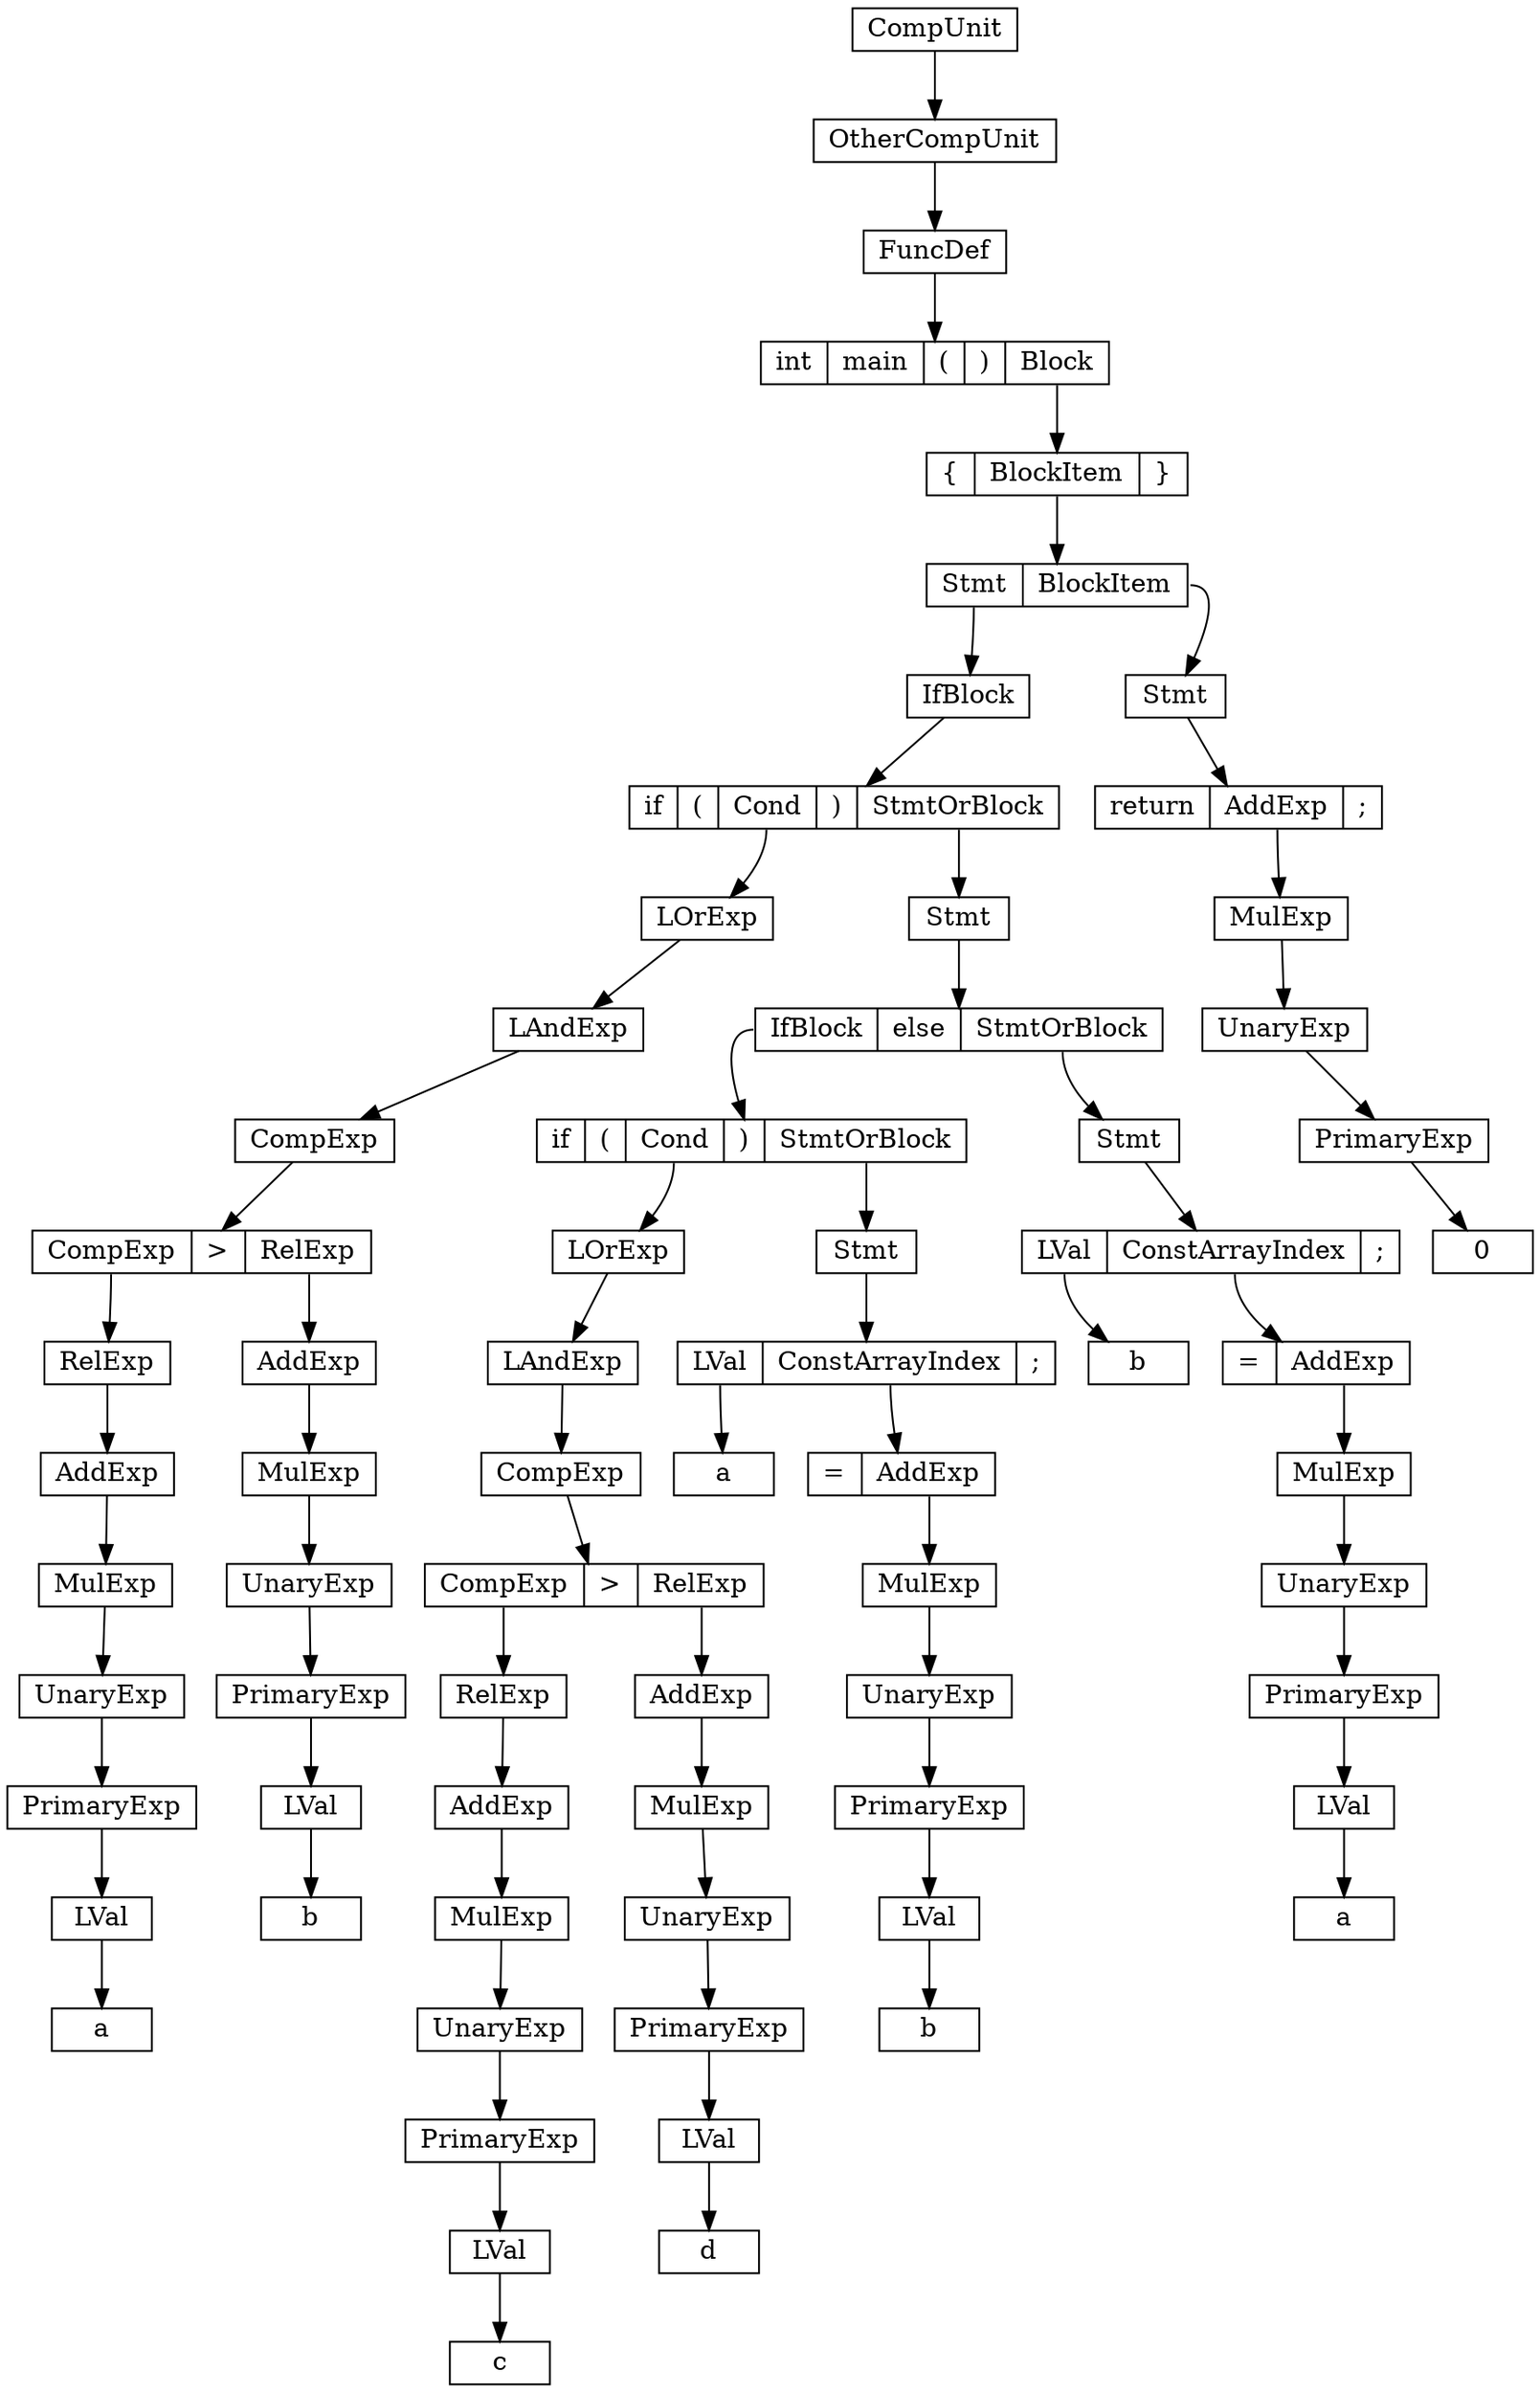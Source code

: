 digraph " "{
node [shape = record,height=.1]
node0[label = "<f0> CompUnit"];
node1[label = "<f0> OtherCompUnit"];
"node0":f0->"node1";
node2[label = "<f0> FuncDef"];
"node1":f0->"node2";
node3[label = "<f0> int|<f1> main|<f2> \(|<f3> \)|<f4> Block"];
"node2":f0->"node3";
node4[label = "<f0> \{|<f1> BlockItem|<f2> \}"];
"node3":f4->"node4";
node5[label = "<f0> Stmt|<f1> BlockItem"];
"node4":f1->"node5";
node6[label = "<f0> Stmt"];
"node5":f1->"node6";
node7[label = "<f0> return|<f1> AddExp|<f2> \;"];
"node6":f0->"node7";
node8[label = "<f0> MulExp"];
"node7":f1->"node8";
node9[label = "<f0> UnaryExp"];
"node8":f0->"node9";
node10[label = "<f0> PrimaryExp"];
"node9":f0->"node10";
node11[label = "<f0> 0"];
"node10":f0->"node11";
node12[label = "<f0> IfBlock"];
"node5":f0->"node12";
node13[label = "<f0> if|<f1> \(|<f2> Cond|<f3> \)|<f4> StmtOrBlock"];
"node12":f0->"node13";
node14[label = "<f0> Stmt"];
"node13":f4->"node14";
node15[label = "<f0> IfBlock|<f1> else|<f2> StmtOrBlock"];
"node14":f0->"node15";
node16[label = "<f0> Stmt"];
"node15":f2->"node16";
node17[label = "<f0> LVal|<f1> ConstArrayIndex|<f2> \;"];
"node16":f0->"node17";
node18[label = "<f0> \=|<f1> AddExp"];
"node17":f1->"node18";
node19[label = "<f0> MulExp"];
"node18":f1->"node19";
node20[label = "<f0> UnaryExp"];
"node19":f0->"node20";
node21[label = "<f0> PrimaryExp"];
"node20":f0->"node21";
node22[label = "<f0> LVal"];
"node21":f0->"node22";
node23[label = "<f0> a"];
"node22":f0->"node23";
node24[label = "<f0> b"];
"node17":f0->"node24";
node25[label = "<f0> if|<f1> \(|<f2> Cond|<f3> \)|<f4> StmtOrBlock"];
"node15":f0->"node25";
node26[label = "<f0> Stmt"];
"node25":f4->"node26";
node27[label = "<f0> LVal|<f1> ConstArrayIndex|<f2> \;"];
"node26":f0->"node27";
node28[label = "<f0> \=|<f1> AddExp"];
"node27":f1->"node28";
node29[label = "<f0> MulExp"];
"node28":f1->"node29";
node30[label = "<f0> UnaryExp"];
"node29":f0->"node30";
node31[label = "<f0> PrimaryExp"];
"node30":f0->"node31";
node32[label = "<f0> LVal"];
"node31":f0->"node32";
node33[label = "<f0> b"];
"node32":f0->"node33";
node34[label = "<f0> a"];
"node27":f0->"node34";
node35[label = "<f0> LOrExp"];
"node25":f2->"node35";
node36[label = "<f0> LAndExp"];
"node35":f0->"node36";
node37[label = "<f0> CompExp"];
"node36":f0->"node37";
node38[label = "<f0> CompExp|<f1> \>|<f2> RelExp"];
"node37":f0->"node38";
node39[label = "<f0> AddExp"];
"node38":f2->"node39";
node40[label = "<f0> MulExp"];
"node39":f0->"node40";
node41[label = "<f0> UnaryExp"];
"node40":f0->"node41";
node42[label = "<f0> PrimaryExp"];
"node41":f0->"node42";
node43[label = "<f0> LVal"];
"node42":f0->"node43";
node44[label = "<f0> d"];
"node43":f0->"node44";
node45[label = "<f0> RelExp"];
"node38":f0->"node45";
node46[label = "<f0> AddExp"];
"node45":f0->"node46";
node47[label = "<f0> MulExp"];
"node46":f0->"node47";
node48[label = "<f0> UnaryExp"];
"node47":f0->"node48";
node49[label = "<f0> PrimaryExp"];
"node48":f0->"node49";
node50[label = "<f0> LVal"];
"node49":f0->"node50";
node51[label = "<f0> c"];
"node50":f0->"node51";
node52[label = "<f0> LOrExp"];
"node13":f2->"node52";
node53[label = "<f0> LAndExp"];
"node52":f0->"node53";
node54[label = "<f0> CompExp"];
"node53":f0->"node54";
node55[label = "<f0> CompExp|<f1> \>|<f2> RelExp"];
"node54":f0->"node55";
node56[label = "<f0> AddExp"];
"node55":f2->"node56";
node57[label = "<f0> MulExp"];
"node56":f0->"node57";
node58[label = "<f0> UnaryExp"];
"node57":f0->"node58";
node59[label = "<f0> PrimaryExp"];
"node58":f0->"node59";
node60[label = "<f0> LVal"];
"node59":f0->"node60";
node61[label = "<f0> b"];
"node60":f0->"node61";
node62[label = "<f0> RelExp"];
"node55":f0->"node62";
node63[label = "<f0> AddExp"];
"node62":f0->"node63";
node64[label = "<f0> MulExp"];
"node63":f0->"node64";
node65[label = "<f0> UnaryExp"];
"node64":f0->"node65";
node66[label = "<f0> PrimaryExp"];
"node65":f0->"node66";
node67[label = "<f0> LVal"];
"node66":f0->"node67";
node68[label = "<f0> a"];
"node67":f0->"node68";
}